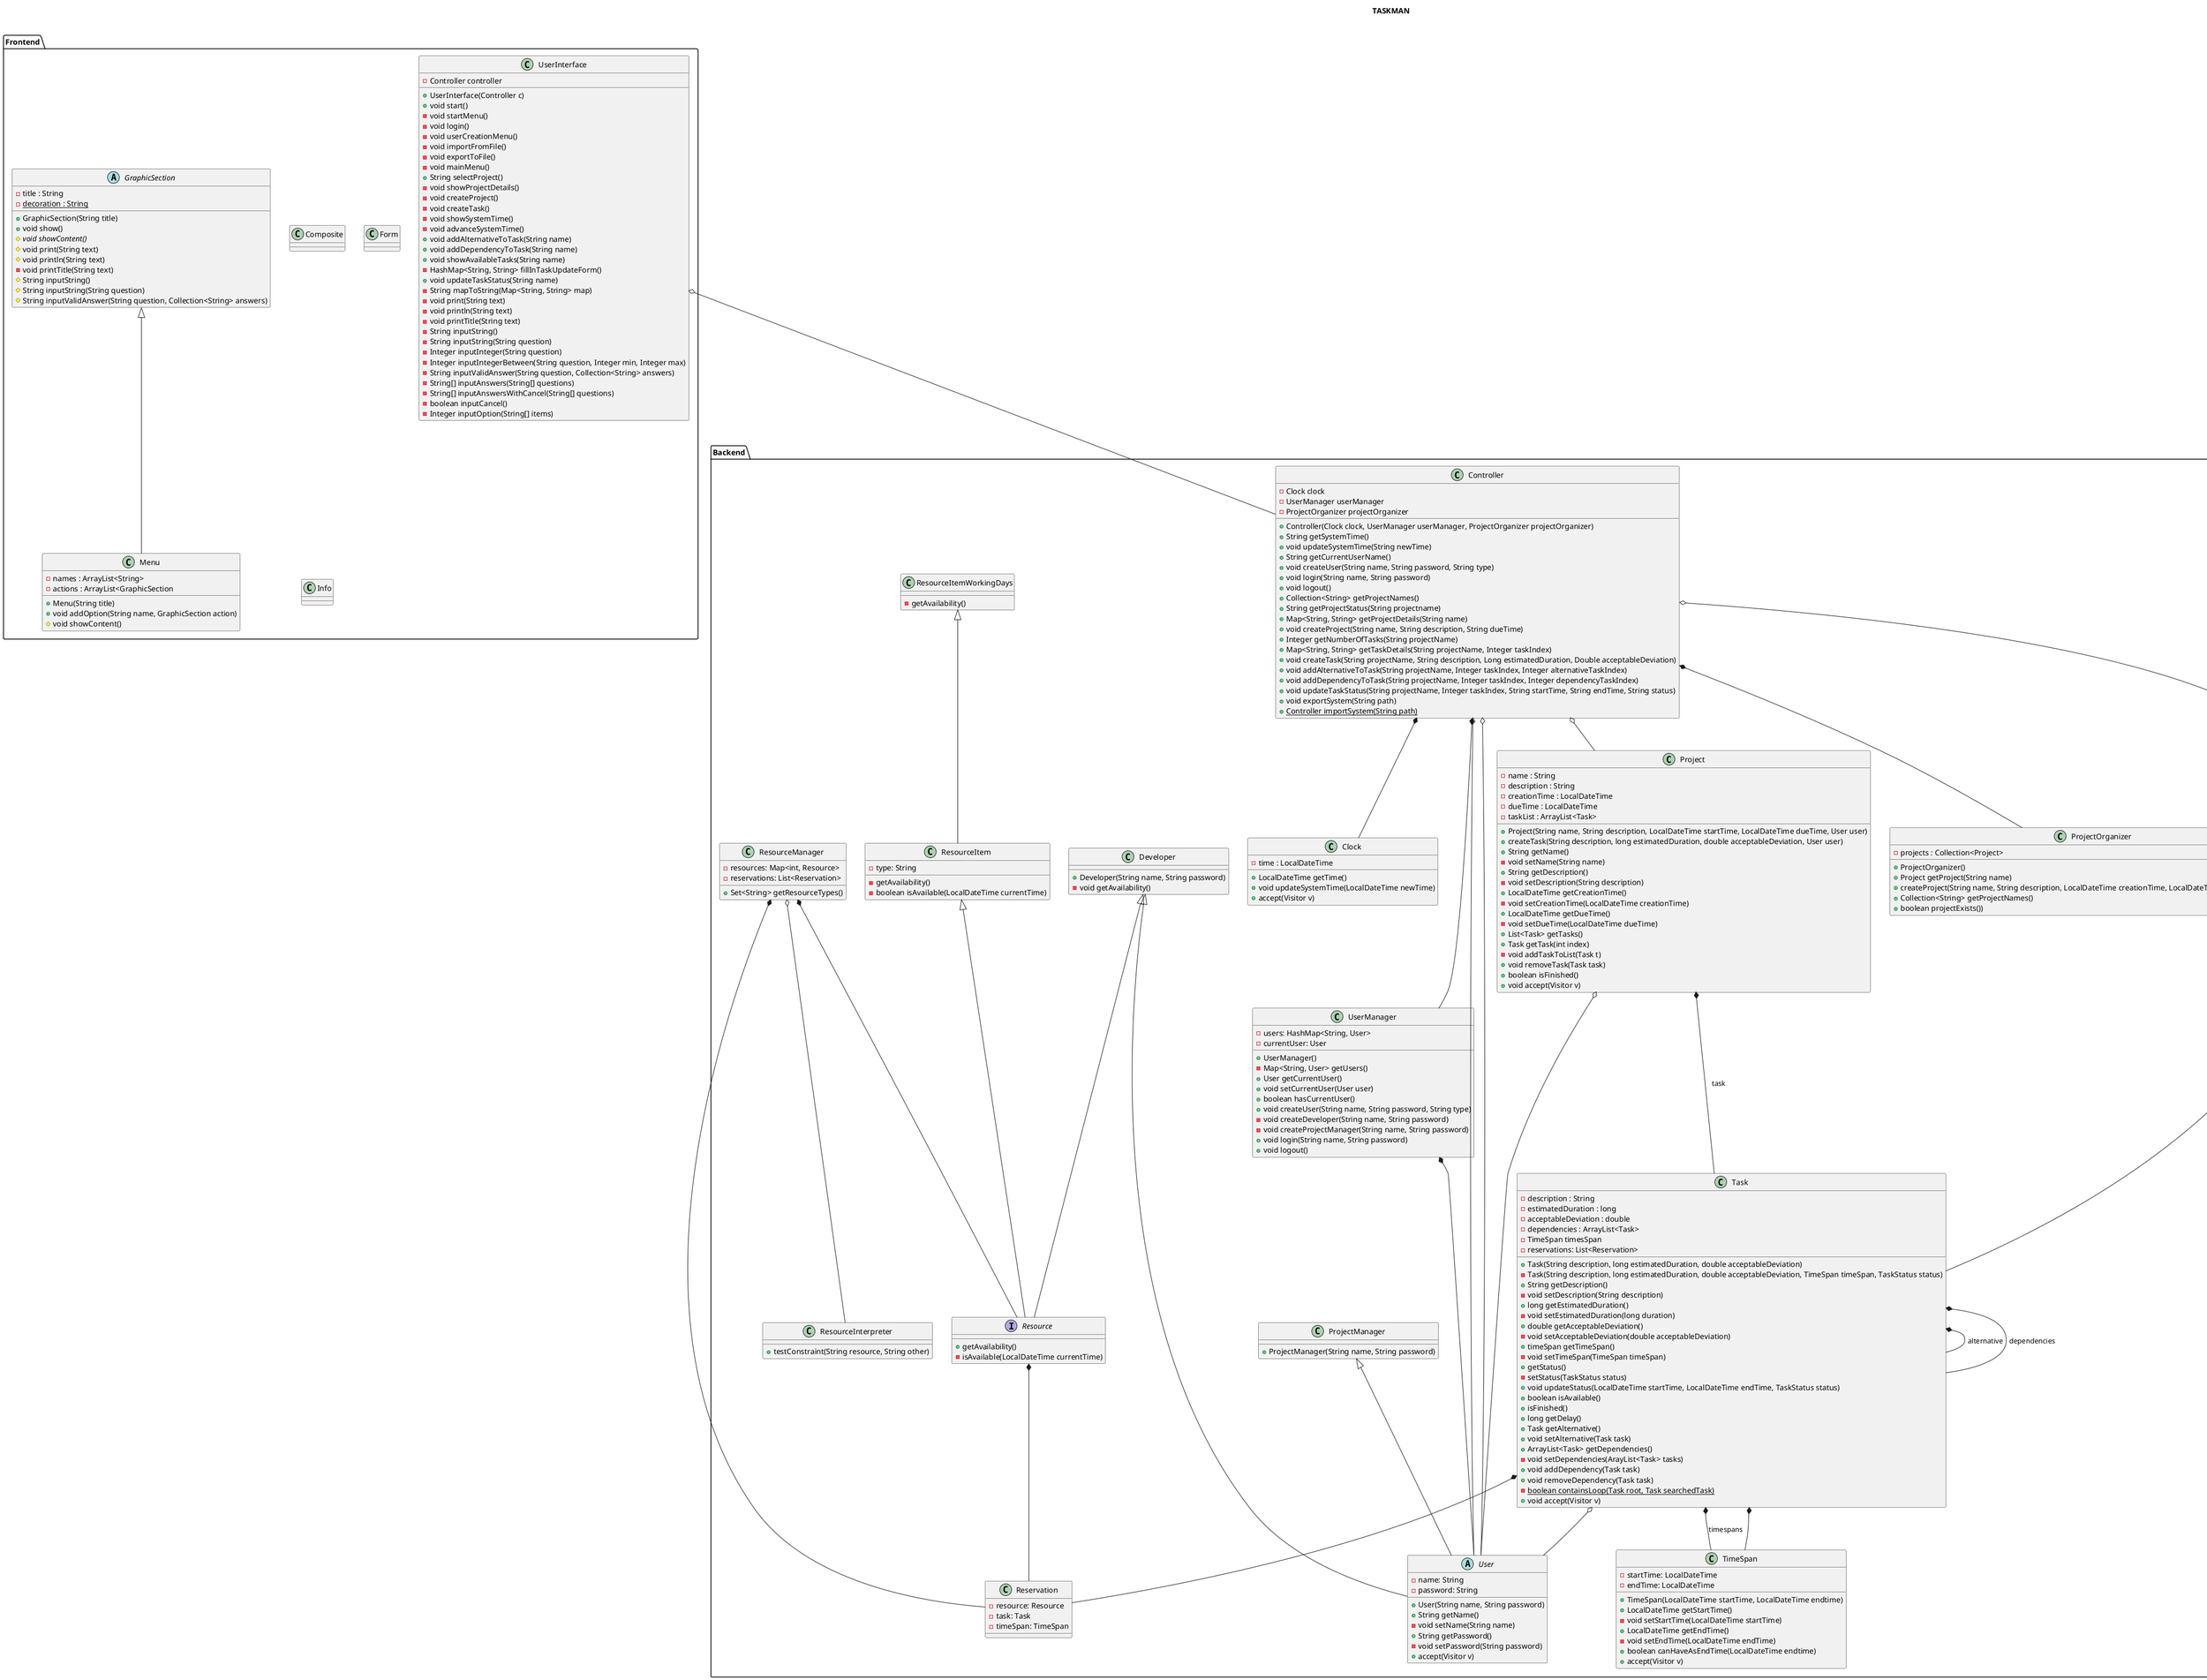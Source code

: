 @startuml

title TASKMAN\n



  package Frontend {
    class Composite {

    }
  }

  package Frontend {
    class Form {

    }
  }

  package Frontend {
    abstract class GraphicSection {
        - title : String
        {static} - decoration : String

        + GraphicSection(String title)
        + void show()
        {abstract} # void showContent()
        # void print(String text)
        # void println(String text)
        - void printTitle(String text)
        # String inputString()
        # String inputString(String question)
        # String inputValidAnswer(String question, Collection<String> answers)
    }
  }

  package Frontend {
    class Info {

    }
  }

  package Frontend {
    class Menu {
        - names : ArrayList<String>
        - actions : ArrayList<GraphicSection

        + Menu(String title)
        + void addOption(String name, GraphicSection action)
        # void showContent()
    }
  }

  package Frontend {
    class UserInterface {
        - Controller controller

        + UserInterface(Controller c)
        + void start()
        - void startMenu()
        - void login()
        - void userCreationMenu()
        - void importFromFile()
        - void exportToFile()
        - void mainMenu()
        + String selectProject()
        - void showProjectDetails()
        - void createProject()
        - void createTask()
        - void showSystemTime()
        - void advanceSystemTime()
        + void addAlternativeToTask(String name)
        + void addDependencyToTask(String name)
        + void showAvailableTasks(String name)
        - HashMap<String, String> fillInTaskUpdateForm()
        + void updateTaskStatus(String name)
        - String mapToString(Map<String, String> map)
        - void print(String text)
        - void println(String text)
        - void printTitle(String text)
        - String inputString()
        - String inputString(String question)
        - Integer inputInteger(String question)
        - Integer inputIntegerBetween(String question, Integer min, Integer max)
        - String inputValidAnswer(String question, Collection<String> answers)
        - String[] inputAnswers(String[] questions)
        - String[] inputAnswersWithCancel(String[] questions)
        - boolean inputCancel()
        - Integer inputOption(String[] items)
    }
  }



  package Backend {
    class Initiator {
        {static} + void main(String[] args)
        {static} + void initialize()
    }
  }


  package Backend {
    class Controller {
        - Clock clock
        - UserManager userManager
        - ProjectOrganizer projectOrganizer

        + Controller(Clock clock, UserManager userManager, ProjectOrganizer projectOrganizer)
        + String getSystemTime()
        + void updateSystemTime(String newTime)
        + String getCurrentUserName()
        + void createUser(String name, String password, String type)
        + void login(String name, String password)
        + void logout()
        + Collection<String> getProjectNames()
        + String getProjectStatus(String projectname)
        + Map<String, String> getProjectDetails(String name)
        + void createProject(String name, String description, String dueTime)
        + Integer getNumberOfTasks(String projectName)
        + Map<String, String> getTaskDetails(String projectName, Integer taskIndex)
        + void createTask(String projectName, String description, Long estimatedDuration, Double acceptableDeviation)
        + void addAlternativeToTask(String projectName, Integer taskIndex, Integer alternativeTaskIndex)
        + void addDependencyToTask(String projectName, Integer taskIndex, Integer dependencyTaskIndex)
        + void updateTaskStatus(String projectName, Integer taskIndex, String startTime, String endTime, String status)
        + void exportSystem(String path)
        {static} + Controller importSystem(String path)
    }
  }


  package Backend {
    class Clock {
        - time : LocalDateTime

        + LocalDateTime getTime()
        + void updateSystemTime(LocalDateTime newTime)
        + accept(Visitor v)
    }
  }


  package Backend {
    class TimeParser {
        {static} - DATE_TIME_FORMATTER : DateTimeFormatter

        {static} + String convertLocalDateTimeToString(LocalDateTime time)
        {static} + LocalDateTime convertStringToLocalDateTime(String time)
    }
  }


  package Backend {
    interface Entity {
        + void accept(Visitor v)
    }
  }


  package Backend {
    interface Visitor {
        + void visitProject(Project p)
        + void visitTask(Task t)
        + void visitTimeSpan(TimeSpan t)
        + void visitClock(Clock c)
        + void visitUser(User u)
    }
  }


  package Backend {
    class Project {
        - name : String
        - description : String
        - creationTime : LocalDateTime
        - dueTime : LocalDateTime
        - taskList : ArrayList<Task>

        + Project(String name, String description, LocalDateTime startTime, LocalDateTime dueTime, User user)
        + createTask(String description, long estimatedDuration, double acceptableDeviation, User user)
        + String getName()
        - void setName(String name)
        + String getDescription()
        - void setDescription(String description)
        + LocalDateTime getCreationTime()
        - void setCreationTime(LocalDateTime creationTime)
        + LocalDateTime getDueTime()
        - void setDueTime(LocalDateTime dueTime)
        + List<Task> getTasks()
        + Task getTask(int index)
        - void addTaskToList(Task t)
        + void removeTask(Task task)
        + boolean isFinished()
        + void accept(Visitor v)
    }
  }


  package Backend {
    class ProjectOrganizer {
        - projects : Collection<Project>

        + ProjectOrganizer()
        + Project getProject(String name)
        + createProject(String name, String description, LocalDateTime creationTime, LocalDateTime dueTime, User user
        + Collection<String> getProjectNames()
        + boolean projectExists())
    }
  }


  package Backend {
    enum TaskStatus {
        INACTIVE
        FINISHED
        FAILED

        {static} + TaskStatus fromString(String s)
        + String toString()
        + boolean isFinal()
    }
  }


  package Backend {
    class Task {
        - description : String
        - estimatedDuration : long
        - acceptableDeviation : double
        - dependencies : ArrayList<Task>
        - TimeSpan timesSpan
        - reservations: List<Reservation>

        + Task(String description, long estimatedDuration, double acceptableDeviation)
        - Task(String description, long estimatedDuration, double acceptableDeviation, TimeSpan timeSpan, TaskStatus status)
        + String getDescription()
        - void setDescription(String description)
        + long getEstimatedDuration()
        - void setEstimatedDuration(long duration)
        + double getAcceptableDeviation()
        - void setAcceptableDeviation(double acceptableDeviation)
        + timeSpan getTimeSpan()
        - void setTimeSpan(TimeSpan timeSpan)
        + getStatus()
        - setStatus(TaskStatus status)
        + void updateStatus(LocalDateTime startTime, LocalDateTime endTime, TaskStatus status)
        + boolean isAvailable()
        + isFinished()
        + long getDelay()
        + Task getAlternative()
        + void setAlternative(Task task)
        + ArrayList<Task> getDependencies()
        - void setDependencies(ArayList<Task> tasks)
        + void addDependency(Task task)
        + void removeDependency(Task task)
        {static} - boolean containsLoop(Task root, Task searchedTask)
        + void accept(Visitor v)
    }
  }


  package Backend {
    class TimeSpan {
        - startTime: LocalDateTime
        - endTime: LocalDateTime

        + TimeSpan(LocalDateTime startTime, LocalDateTime endtime)
        + LocalDateTime getStartTime()
        - void setStartTime(LocalDateTime startTime)
        + LocalDateTime getEndTime()
        - void setEndTime(LocalDateTime endTime)
        + boolean canHaveAsEndTime(LocalDateTime endtime)
        + accept(Visitor v)
    }
  }


  package Backend {
     interface Resource {
          + getAvailability()
          - isAvailable(LocalDateTime currentTime)
     }
  }

  package Backend {
     class ResourceItem {
          - type: String
          - getAvailability()
          - boolean isAvailable(LocalDateTime currentTime)
     }
  }

  package Backend {
     class ResourceItemWorkingDays {
          - getAvailability()
     }
  }

  package Backend {
     class ResourceManager {
          - resources: Map<int, Resource>
          - reservations: List<Reservation>
          + Set<String> getResourceTypes()
     }
  }

  package Backend {
     class ResourceInterpreter {
        + testConstraint(String resource, String other)
     }
  }

  package Backend {
     class Reservation {
          - resource: Resource
          - task: Task
          - timeSpan: TimeSpan
     }
  }

  package Backend {
     class UserManager {
        - users: HashMap<String, User>
        - currentUser: User

        + UserManager()
        - Map<String, User> getUsers()
        + User getCurrentUser()
        + void setCurrentUser(User user)
        + boolean hasCurrentUser()
        + void createUser(String name, String password, String type)
        - void createDeveloper(String name, String password)
        - void createProjectManager(String name, String password)
        + void login(String name, String password)
        + void logout()
     }
  }


  package Backend {
     abstract class User {
        - name: String
        - password: String

        + User(String name, String password)
        + String getName()
        - void setName(String name)
        + String getPassword()
        - void setPassword(String password)
        + accept(Visitor v)
     }
  }


  package Backend {
     class ProjectManager {
         + ProjectManager(String name, String password)
     }
  }


  package Backend {
     class Developer {
          + Developer(String name, String password)
          - void getAvailability()
     }
  }


  package Backend {
    class ImportExportException {
        + ImportExportException(String message)
    }
  }


  package Backend {
    class OperationNotPermittedException {
        + OperationNotPermittedException(String message)
    }
  }


  package Backend {
    class XmlObject {
        - doc : Document
        - element : Element

        + XmlObject()
        - XmlObject(Document doc, Element e)
        + void exportTo(String path)
        {static} + XmlObject importFrom(String path)
        + List<XmlObject> getXmlObjects(String name)
        + XmlObject getXmlObject(String name)
        + XmlObject createXmlLObject(String name)
        + String getAttribute(String name)
        + void addAttribute(String name, String value)
        + List<String> getTexts(String name)
        + String getText(String name)
        + void addText(String element, String value)
    }
  }



  GraphicSection <|-- Menu
  UserInterface o-- Controller

  Task *-- TimeSpan
  Task *-- Reservation
  ResourceManager *-- Reservation
  ResourceManager *-- Resource
  Resource *-- Reservation
  ResourceItem <|-- Resource
  ResourceItemWorkingDays <|-- ResourceItem
  Developer <|-- Resource
  ResourceManager o-- ResourceInterpreter

  Controller *-- Clock
  Controller *-- ProjectOrganizer
  Controller o-- Project
  Controller o-- Task
  Controller o-- User
  Project *-- Task: task
  Task *-- Task : alternative
  Task *-- Task: dependencies
  Task *-- TimeSpan: timespans
  Controller *-- UserManager
  UserManager *-- User
  Developer <|-- User
  ProjectManager <|-- User
  Task o-- User
  Project o-- User
  Controller o-- User


@enduml
